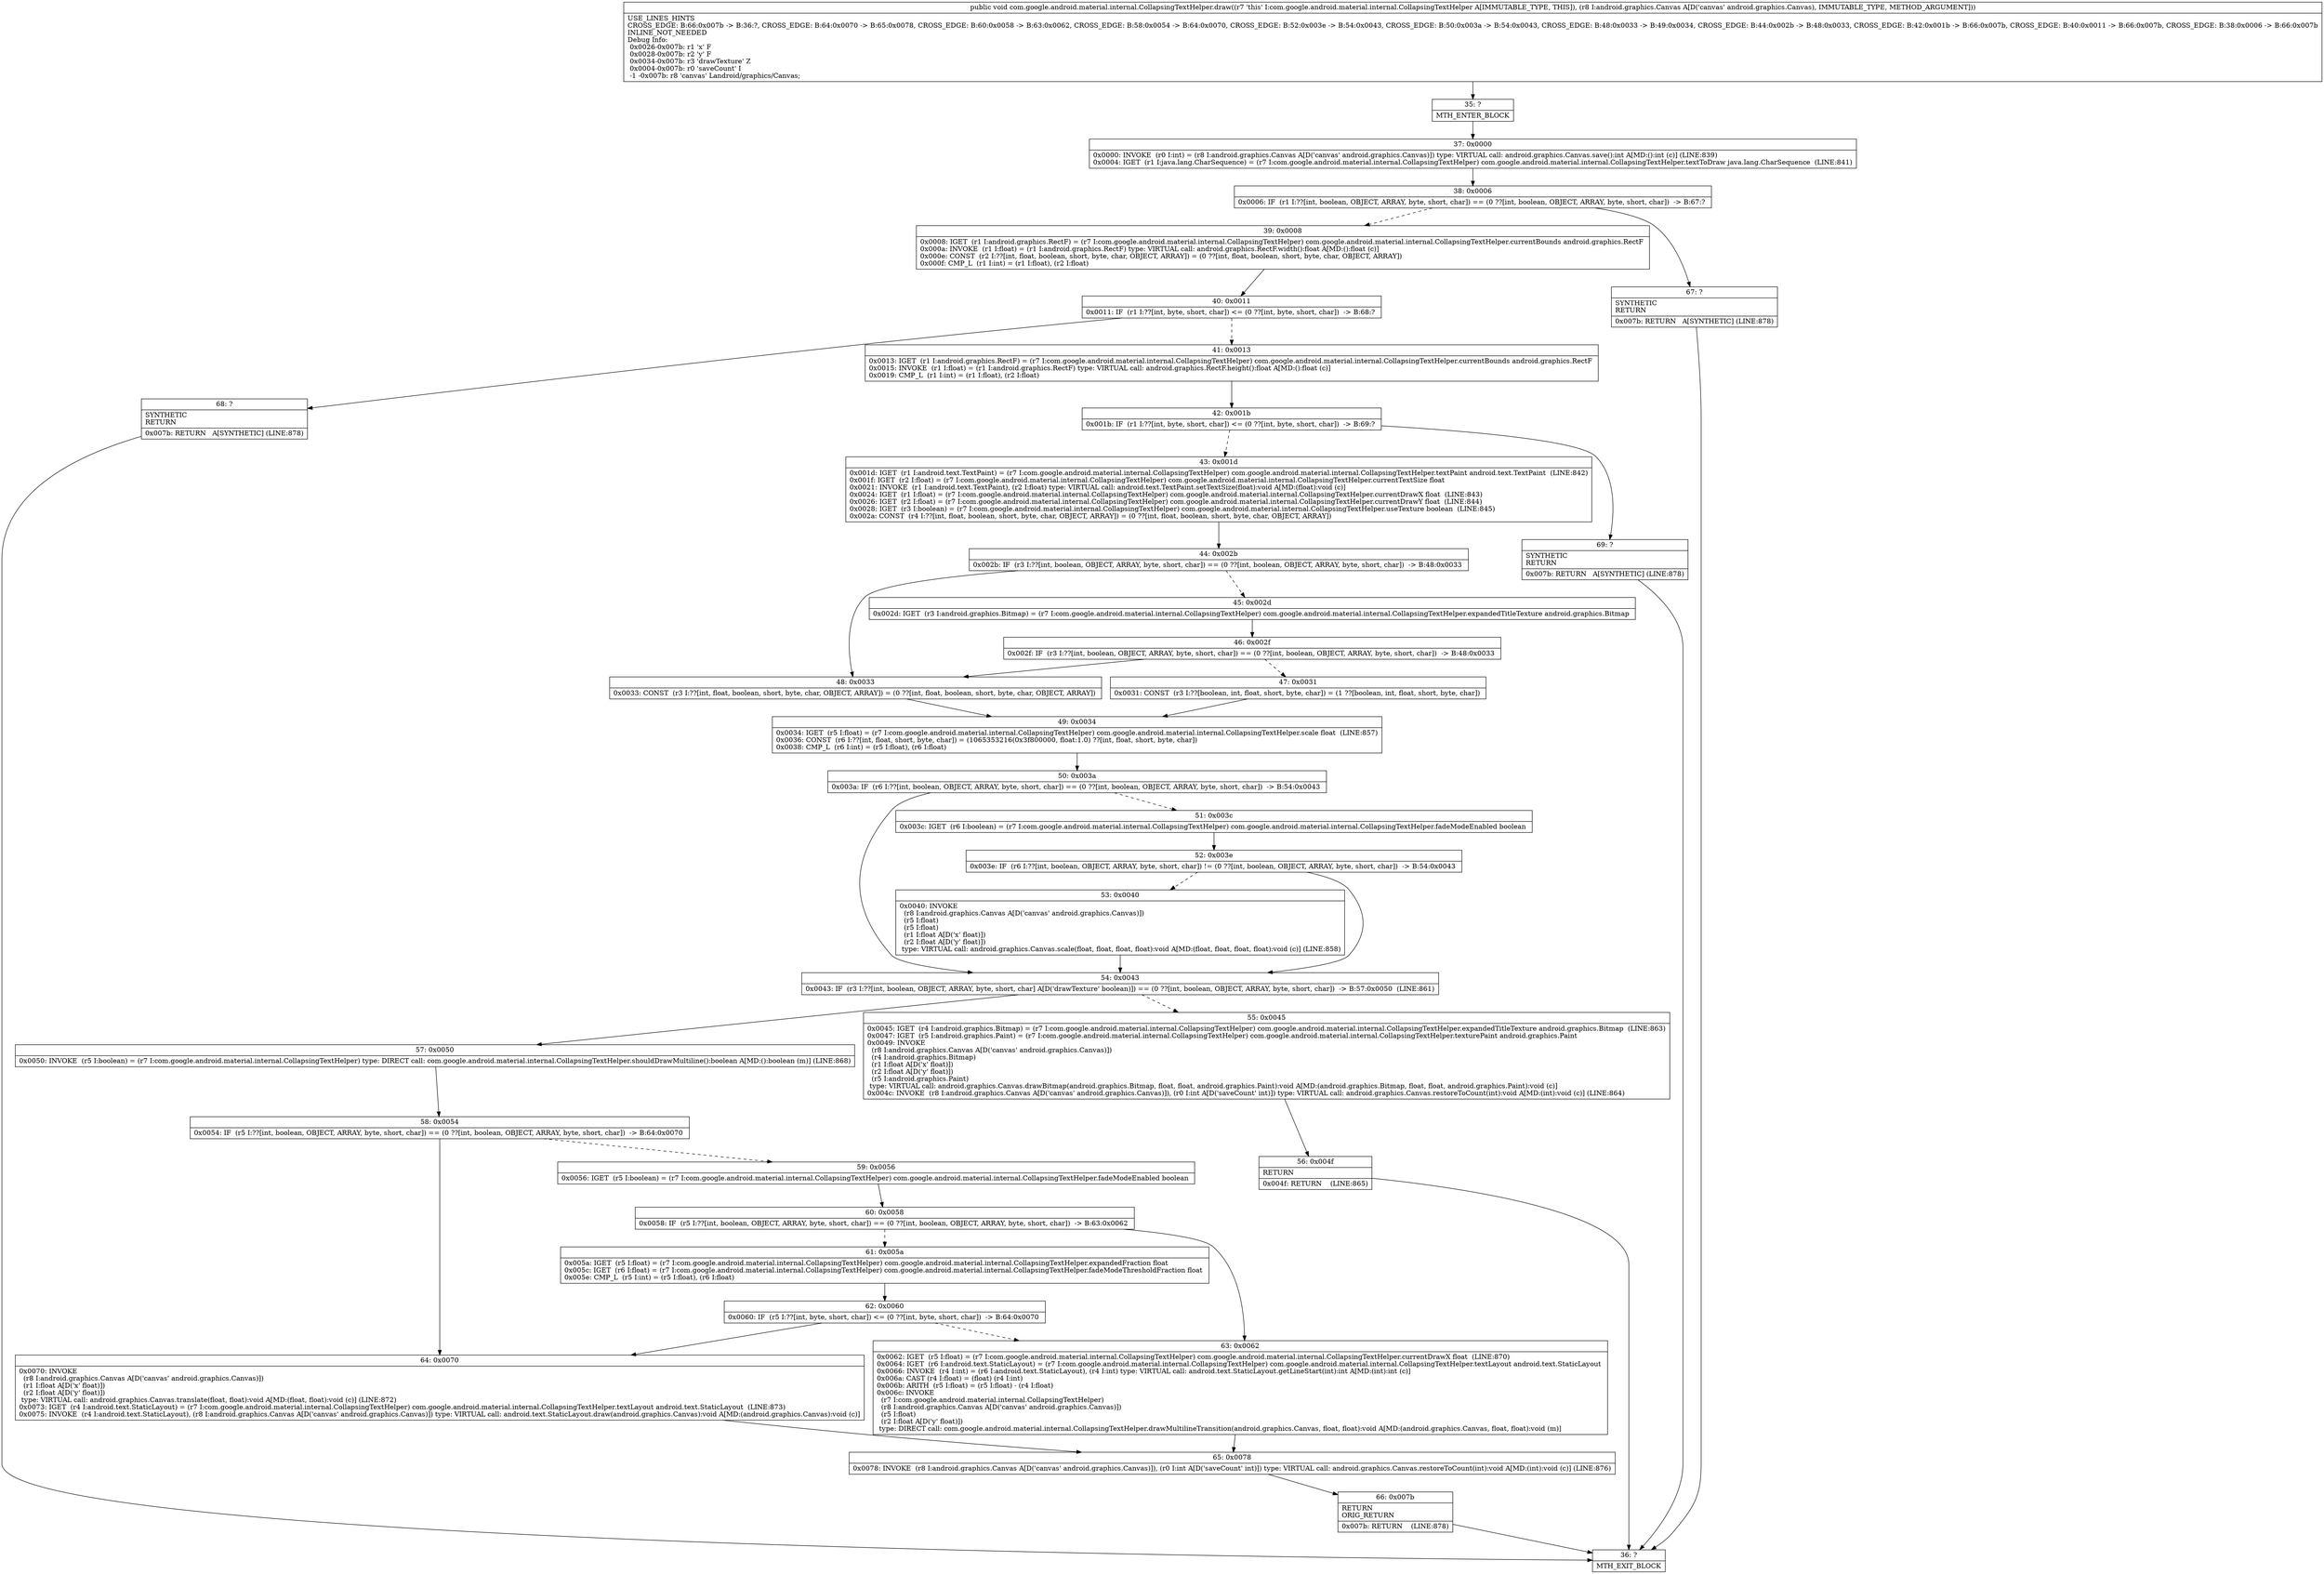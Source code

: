 digraph "CFG forcom.google.android.material.internal.CollapsingTextHelper.draw(Landroid\/graphics\/Canvas;)V" {
Node_35 [shape=record,label="{35\:\ ?|MTH_ENTER_BLOCK\l}"];
Node_37 [shape=record,label="{37\:\ 0x0000|0x0000: INVOKE  (r0 I:int) = (r8 I:android.graphics.Canvas A[D('canvas' android.graphics.Canvas)]) type: VIRTUAL call: android.graphics.Canvas.save():int A[MD:():int (c)] (LINE:839)\l0x0004: IGET  (r1 I:java.lang.CharSequence) = (r7 I:com.google.android.material.internal.CollapsingTextHelper) com.google.android.material.internal.CollapsingTextHelper.textToDraw java.lang.CharSequence  (LINE:841)\l}"];
Node_38 [shape=record,label="{38\:\ 0x0006|0x0006: IF  (r1 I:??[int, boolean, OBJECT, ARRAY, byte, short, char]) == (0 ??[int, boolean, OBJECT, ARRAY, byte, short, char])  \-\> B:67:? \l}"];
Node_39 [shape=record,label="{39\:\ 0x0008|0x0008: IGET  (r1 I:android.graphics.RectF) = (r7 I:com.google.android.material.internal.CollapsingTextHelper) com.google.android.material.internal.CollapsingTextHelper.currentBounds android.graphics.RectF \l0x000a: INVOKE  (r1 I:float) = (r1 I:android.graphics.RectF) type: VIRTUAL call: android.graphics.RectF.width():float A[MD:():float (c)]\l0x000e: CONST  (r2 I:??[int, float, boolean, short, byte, char, OBJECT, ARRAY]) = (0 ??[int, float, boolean, short, byte, char, OBJECT, ARRAY]) \l0x000f: CMP_L  (r1 I:int) = (r1 I:float), (r2 I:float) \l}"];
Node_40 [shape=record,label="{40\:\ 0x0011|0x0011: IF  (r1 I:??[int, byte, short, char]) \<= (0 ??[int, byte, short, char])  \-\> B:68:? \l}"];
Node_41 [shape=record,label="{41\:\ 0x0013|0x0013: IGET  (r1 I:android.graphics.RectF) = (r7 I:com.google.android.material.internal.CollapsingTextHelper) com.google.android.material.internal.CollapsingTextHelper.currentBounds android.graphics.RectF \l0x0015: INVOKE  (r1 I:float) = (r1 I:android.graphics.RectF) type: VIRTUAL call: android.graphics.RectF.height():float A[MD:():float (c)]\l0x0019: CMP_L  (r1 I:int) = (r1 I:float), (r2 I:float) \l}"];
Node_42 [shape=record,label="{42\:\ 0x001b|0x001b: IF  (r1 I:??[int, byte, short, char]) \<= (0 ??[int, byte, short, char])  \-\> B:69:? \l}"];
Node_43 [shape=record,label="{43\:\ 0x001d|0x001d: IGET  (r1 I:android.text.TextPaint) = (r7 I:com.google.android.material.internal.CollapsingTextHelper) com.google.android.material.internal.CollapsingTextHelper.textPaint android.text.TextPaint  (LINE:842)\l0x001f: IGET  (r2 I:float) = (r7 I:com.google.android.material.internal.CollapsingTextHelper) com.google.android.material.internal.CollapsingTextHelper.currentTextSize float \l0x0021: INVOKE  (r1 I:android.text.TextPaint), (r2 I:float) type: VIRTUAL call: android.text.TextPaint.setTextSize(float):void A[MD:(float):void (c)]\l0x0024: IGET  (r1 I:float) = (r7 I:com.google.android.material.internal.CollapsingTextHelper) com.google.android.material.internal.CollapsingTextHelper.currentDrawX float  (LINE:843)\l0x0026: IGET  (r2 I:float) = (r7 I:com.google.android.material.internal.CollapsingTextHelper) com.google.android.material.internal.CollapsingTextHelper.currentDrawY float  (LINE:844)\l0x0028: IGET  (r3 I:boolean) = (r7 I:com.google.android.material.internal.CollapsingTextHelper) com.google.android.material.internal.CollapsingTextHelper.useTexture boolean  (LINE:845)\l0x002a: CONST  (r4 I:??[int, float, boolean, short, byte, char, OBJECT, ARRAY]) = (0 ??[int, float, boolean, short, byte, char, OBJECT, ARRAY]) \l}"];
Node_44 [shape=record,label="{44\:\ 0x002b|0x002b: IF  (r3 I:??[int, boolean, OBJECT, ARRAY, byte, short, char]) == (0 ??[int, boolean, OBJECT, ARRAY, byte, short, char])  \-\> B:48:0x0033 \l}"];
Node_45 [shape=record,label="{45\:\ 0x002d|0x002d: IGET  (r3 I:android.graphics.Bitmap) = (r7 I:com.google.android.material.internal.CollapsingTextHelper) com.google.android.material.internal.CollapsingTextHelper.expandedTitleTexture android.graphics.Bitmap \l}"];
Node_46 [shape=record,label="{46\:\ 0x002f|0x002f: IF  (r3 I:??[int, boolean, OBJECT, ARRAY, byte, short, char]) == (0 ??[int, boolean, OBJECT, ARRAY, byte, short, char])  \-\> B:48:0x0033 \l}"];
Node_47 [shape=record,label="{47\:\ 0x0031|0x0031: CONST  (r3 I:??[boolean, int, float, short, byte, char]) = (1 ??[boolean, int, float, short, byte, char]) \l}"];
Node_49 [shape=record,label="{49\:\ 0x0034|0x0034: IGET  (r5 I:float) = (r7 I:com.google.android.material.internal.CollapsingTextHelper) com.google.android.material.internal.CollapsingTextHelper.scale float  (LINE:857)\l0x0036: CONST  (r6 I:??[int, float, short, byte, char]) = (1065353216(0x3f800000, float:1.0) ??[int, float, short, byte, char]) \l0x0038: CMP_L  (r6 I:int) = (r5 I:float), (r6 I:float) \l}"];
Node_50 [shape=record,label="{50\:\ 0x003a|0x003a: IF  (r6 I:??[int, boolean, OBJECT, ARRAY, byte, short, char]) == (0 ??[int, boolean, OBJECT, ARRAY, byte, short, char])  \-\> B:54:0x0043 \l}"];
Node_51 [shape=record,label="{51\:\ 0x003c|0x003c: IGET  (r6 I:boolean) = (r7 I:com.google.android.material.internal.CollapsingTextHelper) com.google.android.material.internal.CollapsingTextHelper.fadeModeEnabled boolean \l}"];
Node_52 [shape=record,label="{52\:\ 0x003e|0x003e: IF  (r6 I:??[int, boolean, OBJECT, ARRAY, byte, short, char]) != (0 ??[int, boolean, OBJECT, ARRAY, byte, short, char])  \-\> B:54:0x0043 \l}"];
Node_53 [shape=record,label="{53\:\ 0x0040|0x0040: INVOKE  \l  (r8 I:android.graphics.Canvas A[D('canvas' android.graphics.Canvas)])\l  (r5 I:float)\l  (r5 I:float)\l  (r1 I:float A[D('x' float)])\l  (r2 I:float A[D('y' float)])\l type: VIRTUAL call: android.graphics.Canvas.scale(float, float, float, float):void A[MD:(float, float, float, float):void (c)] (LINE:858)\l}"];
Node_54 [shape=record,label="{54\:\ 0x0043|0x0043: IF  (r3 I:??[int, boolean, OBJECT, ARRAY, byte, short, char] A[D('drawTexture' boolean)]) == (0 ??[int, boolean, OBJECT, ARRAY, byte, short, char])  \-\> B:57:0x0050  (LINE:861)\l}"];
Node_55 [shape=record,label="{55\:\ 0x0045|0x0045: IGET  (r4 I:android.graphics.Bitmap) = (r7 I:com.google.android.material.internal.CollapsingTextHelper) com.google.android.material.internal.CollapsingTextHelper.expandedTitleTexture android.graphics.Bitmap  (LINE:863)\l0x0047: IGET  (r5 I:android.graphics.Paint) = (r7 I:com.google.android.material.internal.CollapsingTextHelper) com.google.android.material.internal.CollapsingTextHelper.texturePaint android.graphics.Paint \l0x0049: INVOKE  \l  (r8 I:android.graphics.Canvas A[D('canvas' android.graphics.Canvas)])\l  (r4 I:android.graphics.Bitmap)\l  (r1 I:float A[D('x' float)])\l  (r2 I:float A[D('y' float)])\l  (r5 I:android.graphics.Paint)\l type: VIRTUAL call: android.graphics.Canvas.drawBitmap(android.graphics.Bitmap, float, float, android.graphics.Paint):void A[MD:(android.graphics.Bitmap, float, float, android.graphics.Paint):void (c)]\l0x004c: INVOKE  (r8 I:android.graphics.Canvas A[D('canvas' android.graphics.Canvas)]), (r0 I:int A[D('saveCount' int)]) type: VIRTUAL call: android.graphics.Canvas.restoreToCount(int):void A[MD:(int):void (c)] (LINE:864)\l}"];
Node_56 [shape=record,label="{56\:\ 0x004f|RETURN\l|0x004f: RETURN    (LINE:865)\l}"];
Node_36 [shape=record,label="{36\:\ ?|MTH_EXIT_BLOCK\l}"];
Node_57 [shape=record,label="{57\:\ 0x0050|0x0050: INVOKE  (r5 I:boolean) = (r7 I:com.google.android.material.internal.CollapsingTextHelper) type: DIRECT call: com.google.android.material.internal.CollapsingTextHelper.shouldDrawMultiline():boolean A[MD:():boolean (m)] (LINE:868)\l}"];
Node_58 [shape=record,label="{58\:\ 0x0054|0x0054: IF  (r5 I:??[int, boolean, OBJECT, ARRAY, byte, short, char]) == (0 ??[int, boolean, OBJECT, ARRAY, byte, short, char])  \-\> B:64:0x0070 \l}"];
Node_59 [shape=record,label="{59\:\ 0x0056|0x0056: IGET  (r5 I:boolean) = (r7 I:com.google.android.material.internal.CollapsingTextHelper) com.google.android.material.internal.CollapsingTextHelper.fadeModeEnabled boolean \l}"];
Node_60 [shape=record,label="{60\:\ 0x0058|0x0058: IF  (r5 I:??[int, boolean, OBJECT, ARRAY, byte, short, char]) == (0 ??[int, boolean, OBJECT, ARRAY, byte, short, char])  \-\> B:63:0x0062 \l}"];
Node_61 [shape=record,label="{61\:\ 0x005a|0x005a: IGET  (r5 I:float) = (r7 I:com.google.android.material.internal.CollapsingTextHelper) com.google.android.material.internal.CollapsingTextHelper.expandedFraction float \l0x005c: IGET  (r6 I:float) = (r7 I:com.google.android.material.internal.CollapsingTextHelper) com.google.android.material.internal.CollapsingTextHelper.fadeModeThresholdFraction float \l0x005e: CMP_L  (r5 I:int) = (r5 I:float), (r6 I:float) \l}"];
Node_62 [shape=record,label="{62\:\ 0x0060|0x0060: IF  (r5 I:??[int, byte, short, char]) \<= (0 ??[int, byte, short, char])  \-\> B:64:0x0070 \l}"];
Node_63 [shape=record,label="{63\:\ 0x0062|0x0062: IGET  (r5 I:float) = (r7 I:com.google.android.material.internal.CollapsingTextHelper) com.google.android.material.internal.CollapsingTextHelper.currentDrawX float  (LINE:870)\l0x0064: IGET  (r6 I:android.text.StaticLayout) = (r7 I:com.google.android.material.internal.CollapsingTextHelper) com.google.android.material.internal.CollapsingTextHelper.textLayout android.text.StaticLayout \l0x0066: INVOKE  (r4 I:int) = (r6 I:android.text.StaticLayout), (r4 I:int) type: VIRTUAL call: android.text.StaticLayout.getLineStart(int):int A[MD:(int):int (c)]\l0x006a: CAST (r4 I:float) = (float) (r4 I:int) \l0x006b: ARITH  (r5 I:float) = (r5 I:float) \- (r4 I:float) \l0x006c: INVOKE  \l  (r7 I:com.google.android.material.internal.CollapsingTextHelper)\l  (r8 I:android.graphics.Canvas A[D('canvas' android.graphics.Canvas)])\l  (r5 I:float)\l  (r2 I:float A[D('y' float)])\l type: DIRECT call: com.google.android.material.internal.CollapsingTextHelper.drawMultilineTransition(android.graphics.Canvas, float, float):void A[MD:(android.graphics.Canvas, float, float):void (m)]\l}"];
Node_65 [shape=record,label="{65\:\ 0x0078|0x0078: INVOKE  (r8 I:android.graphics.Canvas A[D('canvas' android.graphics.Canvas)]), (r0 I:int A[D('saveCount' int)]) type: VIRTUAL call: android.graphics.Canvas.restoreToCount(int):void A[MD:(int):void (c)] (LINE:876)\l}"];
Node_66 [shape=record,label="{66\:\ 0x007b|RETURN\lORIG_RETURN\l|0x007b: RETURN    (LINE:878)\l}"];
Node_64 [shape=record,label="{64\:\ 0x0070|0x0070: INVOKE  \l  (r8 I:android.graphics.Canvas A[D('canvas' android.graphics.Canvas)])\l  (r1 I:float A[D('x' float)])\l  (r2 I:float A[D('y' float)])\l type: VIRTUAL call: android.graphics.Canvas.translate(float, float):void A[MD:(float, float):void (c)] (LINE:872)\l0x0073: IGET  (r4 I:android.text.StaticLayout) = (r7 I:com.google.android.material.internal.CollapsingTextHelper) com.google.android.material.internal.CollapsingTextHelper.textLayout android.text.StaticLayout  (LINE:873)\l0x0075: INVOKE  (r4 I:android.text.StaticLayout), (r8 I:android.graphics.Canvas A[D('canvas' android.graphics.Canvas)]) type: VIRTUAL call: android.text.StaticLayout.draw(android.graphics.Canvas):void A[MD:(android.graphics.Canvas):void (c)]\l}"];
Node_48 [shape=record,label="{48\:\ 0x0033|0x0033: CONST  (r3 I:??[int, float, boolean, short, byte, char, OBJECT, ARRAY]) = (0 ??[int, float, boolean, short, byte, char, OBJECT, ARRAY]) \l}"];
Node_69 [shape=record,label="{69\:\ ?|SYNTHETIC\lRETURN\l|0x007b: RETURN   A[SYNTHETIC] (LINE:878)\l}"];
Node_68 [shape=record,label="{68\:\ ?|SYNTHETIC\lRETURN\l|0x007b: RETURN   A[SYNTHETIC] (LINE:878)\l}"];
Node_67 [shape=record,label="{67\:\ ?|SYNTHETIC\lRETURN\l|0x007b: RETURN   A[SYNTHETIC] (LINE:878)\l}"];
MethodNode[shape=record,label="{public void com.google.android.material.internal.CollapsingTextHelper.draw((r7 'this' I:com.google.android.material.internal.CollapsingTextHelper A[IMMUTABLE_TYPE, THIS]), (r8 I:android.graphics.Canvas A[D('canvas' android.graphics.Canvas), IMMUTABLE_TYPE, METHOD_ARGUMENT]))  | USE_LINES_HINTS\lCROSS_EDGE: B:66:0x007b \-\> B:36:?, CROSS_EDGE: B:64:0x0070 \-\> B:65:0x0078, CROSS_EDGE: B:60:0x0058 \-\> B:63:0x0062, CROSS_EDGE: B:58:0x0054 \-\> B:64:0x0070, CROSS_EDGE: B:52:0x003e \-\> B:54:0x0043, CROSS_EDGE: B:50:0x003a \-\> B:54:0x0043, CROSS_EDGE: B:48:0x0033 \-\> B:49:0x0034, CROSS_EDGE: B:44:0x002b \-\> B:48:0x0033, CROSS_EDGE: B:42:0x001b \-\> B:66:0x007b, CROSS_EDGE: B:40:0x0011 \-\> B:66:0x007b, CROSS_EDGE: B:38:0x0006 \-\> B:66:0x007b\lINLINE_NOT_NEEDED\lDebug Info:\l  0x0026\-0x007b: r1 'x' F\l  0x0028\-0x007b: r2 'y' F\l  0x0034\-0x007b: r3 'drawTexture' Z\l  0x0004\-0x007b: r0 'saveCount' I\l  \-1 \-0x007b: r8 'canvas' Landroid\/graphics\/Canvas;\l}"];
MethodNode -> Node_35;Node_35 -> Node_37;
Node_37 -> Node_38;
Node_38 -> Node_39[style=dashed];
Node_38 -> Node_67;
Node_39 -> Node_40;
Node_40 -> Node_41[style=dashed];
Node_40 -> Node_68;
Node_41 -> Node_42;
Node_42 -> Node_43[style=dashed];
Node_42 -> Node_69;
Node_43 -> Node_44;
Node_44 -> Node_45[style=dashed];
Node_44 -> Node_48;
Node_45 -> Node_46;
Node_46 -> Node_47[style=dashed];
Node_46 -> Node_48;
Node_47 -> Node_49;
Node_49 -> Node_50;
Node_50 -> Node_51[style=dashed];
Node_50 -> Node_54;
Node_51 -> Node_52;
Node_52 -> Node_53[style=dashed];
Node_52 -> Node_54;
Node_53 -> Node_54;
Node_54 -> Node_55[style=dashed];
Node_54 -> Node_57;
Node_55 -> Node_56;
Node_56 -> Node_36;
Node_57 -> Node_58;
Node_58 -> Node_59[style=dashed];
Node_58 -> Node_64;
Node_59 -> Node_60;
Node_60 -> Node_61[style=dashed];
Node_60 -> Node_63;
Node_61 -> Node_62;
Node_62 -> Node_63[style=dashed];
Node_62 -> Node_64;
Node_63 -> Node_65;
Node_65 -> Node_66;
Node_66 -> Node_36;
Node_64 -> Node_65;
Node_48 -> Node_49;
Node_69 -> Node_36;
Node_68 -> Node_36;
Node_67 -> Node_36;
}

